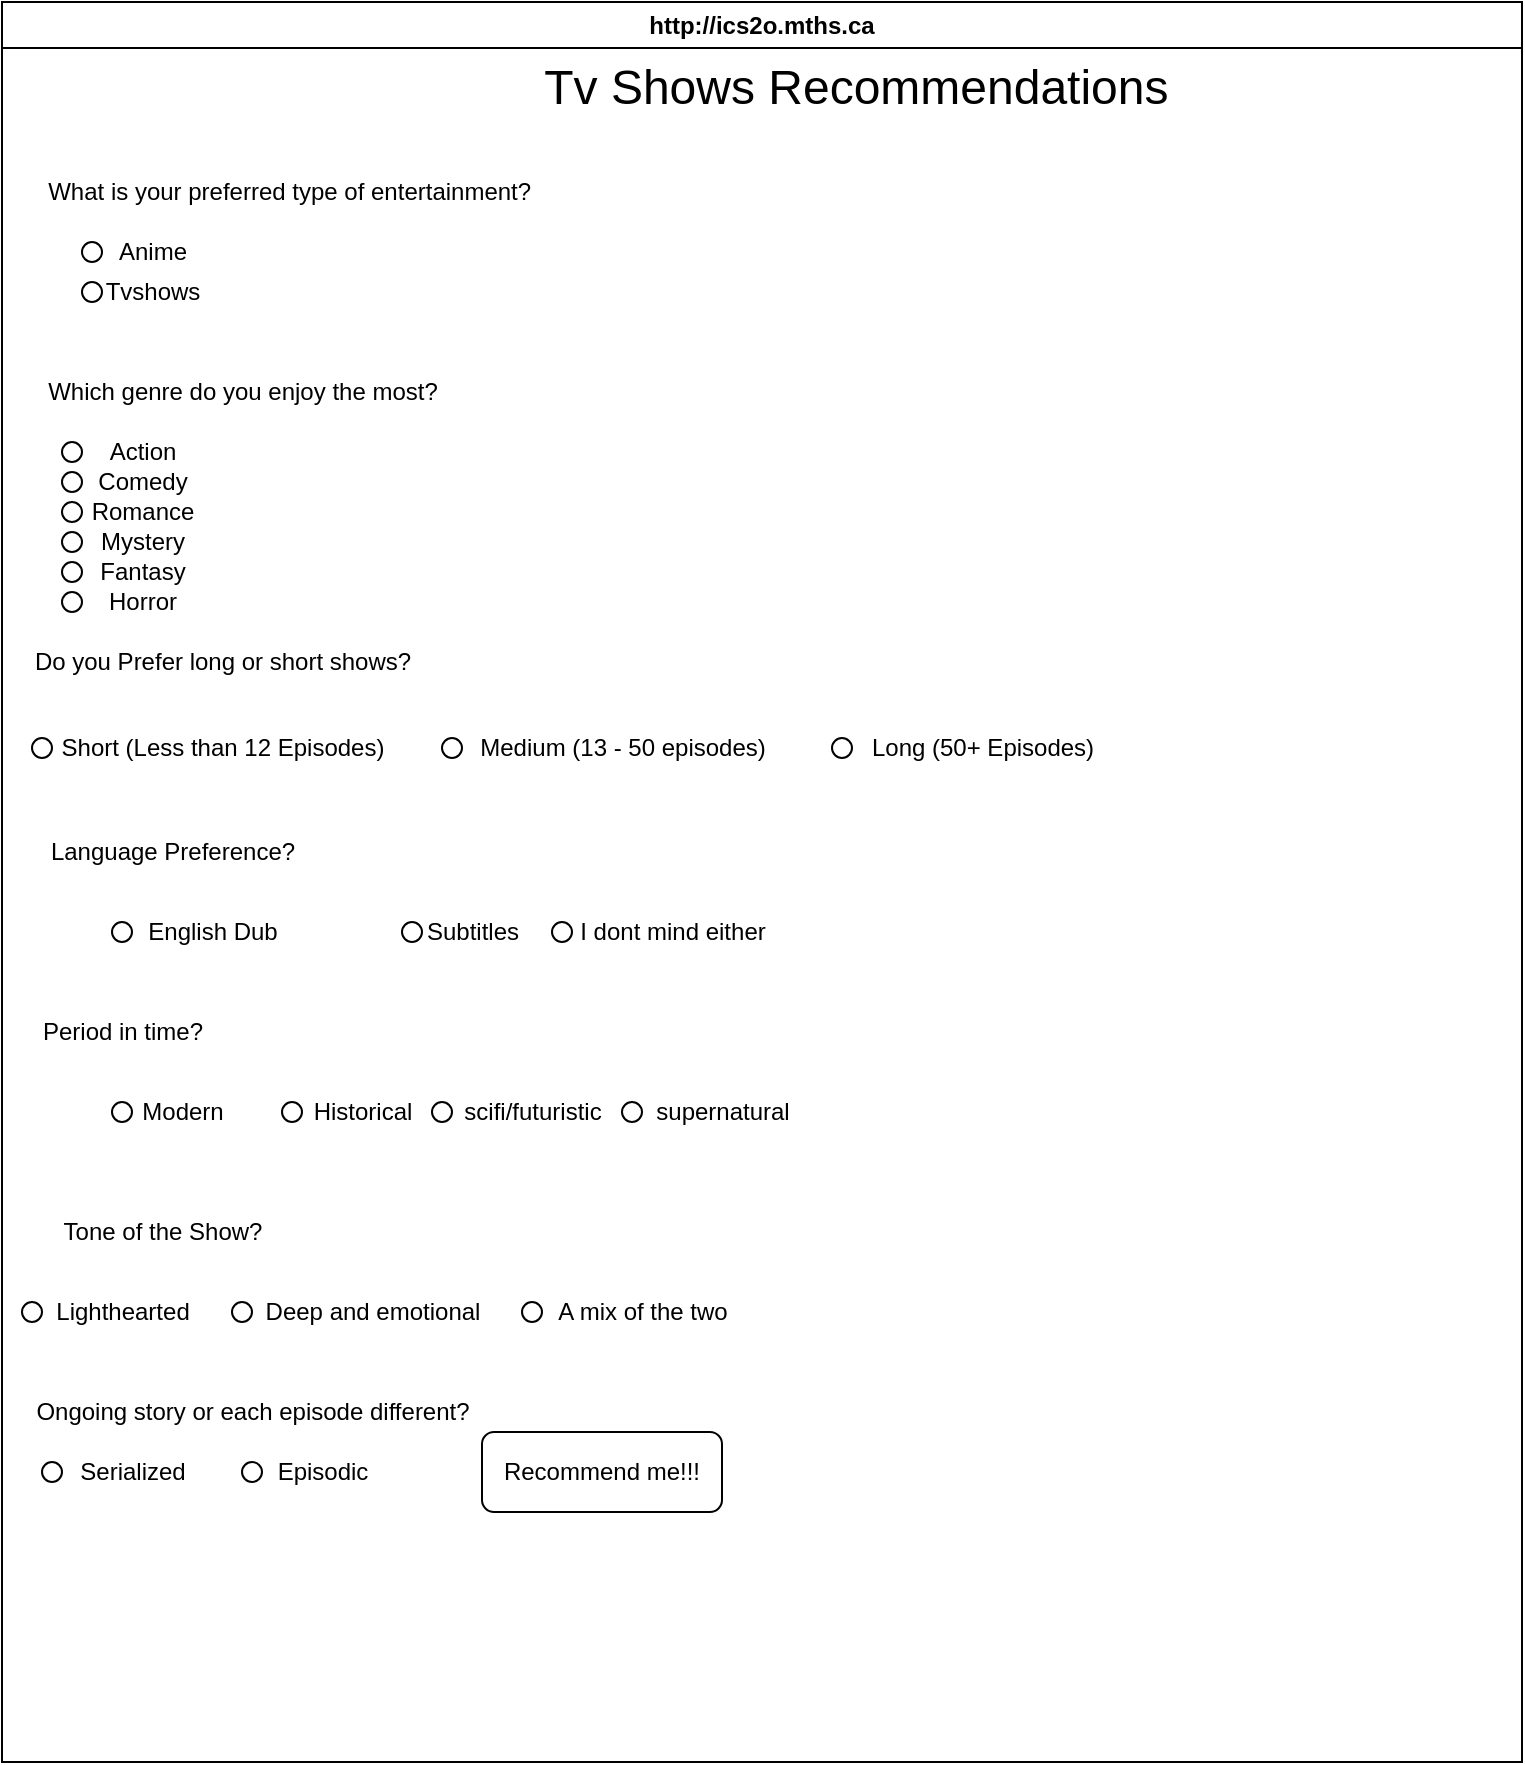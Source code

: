 <mxfile>
    <diagram id="HIP3nbAZw_EuaXWnEj3U" name="Page-1">
        <mxGraphModel dx="623" dy="520" grid="1" gridSize="10" guides="1" tooltips="1" connect="1" arrows="1" fold="1" page="1" pageScale="1" pageWidth="850" pageHeight="1100" math="0" shadow="0">
            <root>
                <mxCell id="0"/>
                <mxCell id="1" parent="0"/>
                <mxCell id="7" value="http://ics2o.mths.ca" style="swimlane;whiteSpace=wrap;html=1;" parent="1" vertex="1">
                    <mxGeometry x="60" y="40" width="760" height="880" as="geometry"/>
                </mxCell>
                <mxCell id="8" value="What is your preferred type of entertainment?&amp;nbsp;" style="text;html=1;align=center;verticalAlign=middle;resizable=0;points=[];autosize=1;strokeColor=none;fillColor=none;" vertex="1" parent="7">
                    <mxGeometry x="10" y="80" width="270" height="30" as="geometry"/>
                </mxCell>
                <mxCell id="10" value="Tvshows" style="text;html=1;align=center;verticalAlign=middle;resizable=0;points=[];autosize=1;strokeColor=none;fillColor=none;" vertex="1" parent="7">
                    <mxGeometry x="40" y="130" width="70" height="30" as="geometry"/>
                </mxCell>
                <mxCell id="9" value="Anime" style="text;html=1;align=center;verticalAlign=middle;resizable=0;points=[];autosize=1;strokeColor=none;fillColor=none;" vertex="1" parent="7">
                    <mxGeometry x="45" y="110" width="60" height="30" as="geometry"/>
                </mxCell>
                <mxCell id="12" value="Which genre do you enjoy the most?" style="text;html=1;align=center;verticalAlign=middle;resizable=0;points=[];autosize=1;strokeColor=none;fillColor=none;" vertex="1" parent="7">
                    <mxGeometry x="10" y="180" width="220" height="30" as="geometry"/>
                </mxCell>
                <mxCell id="13" value="Action" style="text;html=1;align=center;verticalAlign=middle;resizable=0;points=[];autosize=1;strokeColor=none;fillColor=none;" vertex="1" parent="7">
                    <mxGeometry x="40" y="210" width="60" height="30" as="geometry"/>
                </mxCell>
                <mxCell id="17" value="Comedy" style="text;html=1;align=center;verticalAlign=middle;resizable=0;points=[];autosize=1;strokeColor=none;fillColor=none;" vertex="1" parent="7">
                    <mxGeometry x="35" y="225" width="70" height="30" as="geometry"/>
                </mxCell>
                <mxCell id="16" value="Romance" style="text;html=1;align=center;verticalAlign=middle;resizable=0;points=[];autosize=1;strokeColor=none;fillColor=none;" vertex="1" parent="7">
                    <mxGeometry x="35" y="240" width="70" height="30" as="geometry"/>
                </mxCell>
                <mxCell id="15" value="Mystery" style="text;html=1;align=center;verticalAlign=middle;resizable=0;points=[];autosize=1;strokeColor=none;fillColor=none;" vertex="1" parent="7">
                    <mxGeometry x="35" y="255" width="70" height="30" as="geometry"/>
                </mxCell>
                <mxCell id="14" value="Fantasy" style="text;html=1;align=center;verticalAlign=middle;resizable=0;points=[];autosize=1;strokeColor=none;fillColor=none;" vertex="1" parent="7">
                    <mxGeometry x="35" y="270" width="70" height="30" as="geometry"/>
                </mxCell>
                <mxCell id="18" value="Horror" style="text;html=1;align=center;verticalAlign=middle;resizable=0;points=[];autosize=1;strokeColor=none;fillColor=none;" vertex="1" parent="7">
                    <mxGeometry x="40" y="285" width="60" height="30" as="geometry"/>
                </mxCell>
                <mxCell id="19" value="Do you Prefer long or short shows?" style="text;html=1;align=center;verticalAlign=middle;resizable=0;points=[];autosize=1;strokeColor=none;fillColor=none;" vertex="1" parent="7">
                    <mxGeometry x="5" y="315" width="210" height="30" as="geometry"/>
                </mxCell>
                <mxCell id="20" value="Short (Less than 12 Episodes)" style="text;html=1;align=center;verticalAlign=middle;resizable=0;points=[];autosize=1;strokeColor=none;fillColor=none;" vertex="1" parent="7">
                    <mxGeometry x="20" y="358" width="180" height="30" as="geometry"/>
                </mxCell>
                <mxCell id="22" value="Medium (13 - 50 episodes)" style="text;html=1;align=center;verticalAlign=middle;resizable=0;points=[];autosize=1;strokeColor=none;fillColor=none;" vertex="1" parent="7">
                    <mxGeometry x="225" y="358" width="170" height="30" as="geometry"/>
                </mxCell>
                <mxCell id="21" value="Long (50+ Episodes)" style="text;html=1;align=center;verticalAlign=middle;resizable=0;points=[];autosize=1;strokeColor=none;fillColor=none;" vertex="1" parent="7">
                    <mxGeometry x="425" y="358" width="130" height="30" as="geometry"/>
                </mxCell>
                <mxCell id="23" value="Language Preference?" style="text;html=1;align=center;verticalAlign=middle;resizable=0;points=[];autosize=1;strokeColor=none;fillColor=none;" vertex="1" parent="7">
                    <mxGeometry x="10" y="410" width="150" height="30" as="geometry"/>
                </mxCell>
                <mxCell id="24" value="English Dub" style="text;html=1;align=center;verticalAlign=middle;resizable=0;points=[];autosize=1;strokeColor=none;fillColor=none;" vertex="1" parent="7">
                    <mxGeometry x="60" y="450" width="90" height="30" as="geometry"/>
                </mxCell>
                <mxCell id="25" value="Subtitles" style="text;html=1;align=center;verticalAlign=middle;resizable=0;points=[];autosize=1;strokeColor=none;fillColor=none;" vertex="1" parent="7">
                    <mxGeometry x="200" y="450" width="70" height="30" as="geometry"/>
                </mxCell>
                <mxCell id="26" value="I dont mind either" style="text;html=1;align=center;verticalAlign=middle;resizable=0;points=[];autosize=1;strokeColor=none;fillColor=none;" vertex="1" parent="7">
                    <mxGeometry x="275" y="450" width="120" height="30" as="geometry"/>
                </mxCell>
                <mxCell id="27" value="Period in time?" style="text;html=1;align=center;verticalAlign=middle;resizable=0;points=[];autosize=1;strokeColor=none;fillColor=none;" vertex="1" parent="7">
                    <mxGeometry x="10" y="500" width="100" height="30" as="geometry"/>
                </mxCell>
                <mxCell id="28" value="Modern" style="text;html=1;align=center;verticalAlign=middle;resizable=0;points=[];autosize=1;strokeColor=none;fillColor=none;" vertex="1" parent="7">
                    <mxGeometry x="60" y="540" width="60" height="30" as="geometry"/>
                </mxCell>
                <mxCell id="29" value="Historical" style="text;html=1;align=center;verticalAlign=middle;resizable=0;points=[];autosize=1;strokeColor=none;fillColor=none;" vertex="1" parent="7">
                    <mxGeometry x="145" y="540" width="70" height="30" as="geometry"/>
                </mxCell>
                <mxCell id="30" value="scifi/futuristic" style="text;html=1;align=center;verticalAlign=middle;resizable=0;points=[];autosize=1;strokeColor=none;fillColor=none;" vertex="1" parent="7">
                    <mxGeometry x="220" y="540" width="90" height="30" as="geometry"/>
                </mxCell>
                <mxCell id="31" value="supernatural" style="text;html=1;align=center;verticalAlign=middle;resizable=0;points=[];autosize=1;strokeColor=none;fillColor=none;" vertex="1" parent="7">
                    <mxGeometry x="315" y="540" width="90" height="30" as="geometry"/>
                </mxCell>
                <mxCell id="33" value="Tone of the Show?" style="text;html=1;align=center;verticalAlign=middle;resizable=0;points=[];autosize=1;strokeColor=none;fillColor=none;" vertex="1" parent="7">
                    <mxGeometry x="20" y="600" width="120" height="30" as="geometry"/>
                </mxCell>
                <mxCell id="36" value="Lighthearted" style="text;html=1;align=center;verticalAlign=middle;resizable=0;points=[];autosize=1;strokeColor=none;fillColor=none;" vertex="1" parent="7">
                    <mxGeometry x="15" y="640" width="90" height="30" as="geometry"/>
                </mxCell>
                <mxCell id="37" value="Deep and emotional" style="text;html=1;align=center;verticalAlign=middle;resizable=0;points=[];autosize=1;strokeColor=none;fillColor=none;" vertex="1" parent="7">
                    <mxGeometry x="120" y="640" width="130" height="30" as="geometry"/>
                </mxCell>
                <mxCell id="38" value="A mix of the two" style="text;html=1;align=center;verticalAlign=middle;resizable=0;points=[];autosize=1;strokeColor=none;fillColor=none;" vertex="1" parent="7">
                    <mxGeometry x="265" y="640" width="110" height="30" as="geometry"/>
                </mxCell>
                <mxCell id="39" value="Ongoing story or each episode different?" style="text;html=1;align=center;verticalAlign=middle;resizable=0;points=[];autosize=1;strokeColor=none;fillColor=none;" vertex="1" parent="7">
                    <mxGeometry x="5" y="690" width="240" height="30" as="geometry"/>
                </mxCell>
                <mxCell id="40" value="Serialized" style="text;html=1;align=center;verticalAlign=middle;resizable=0;points=[];autosize=1;strokeColor=none;fillColor=none;" vertex="1" parent="7">
                    <mxGeometry x="25" y="720" width="80" height="30" as="geometry"/>
                </mxCell>
                <mxCell id="41" value="Episodic" style="text;html=1;align=center;verticalAlign=middle;resizable=0;points=[];autosize=1;strokeColor=none;fillColor=none;" vertex="1" parent="7">
                    <mxGeometry x="125" y="720" width="70" height="30" as="geometry"/>
                </mxCell>
                <mxCell id="42" value="Recommend me!!!" style="rounded=1;whiteSpace=wrap;html=1;" vertex="1" parent="7">
                    <mxGeometry x="240" y="715" width="120" height="40" as="geometry"/>
                </mxCell>
                <mxCell id="44" value="" style="ellipse;whiteSpace=wrap;html=1;" vertex="1" parent="7">
                    <mxGeometry x="40" y="120" width="10" height="10" as="geometry"/>
                </mxCell>
                <mxCell id="45" value="" style="ellipse;whiteSpace=wrap;html=1;" vertex="1" parent="7">
                    <mxGeometry x="40" y="140" width="10" height="10" as="geometry"/>
                </mxCell>
                <mxCell id="46" value="" style="ellipse;whiteSpace=wrap;html=1;" vertex="1" parent="7">
                    <mxGeometry x="30" y="220" width="10" height="10" as="geometry"/>
                </mxCell>
                <mxCell id="47" value="" style="ellipse;whiteSpace=wrap;html=1;" vertex="1" parent="7">
                    <mxGeometry x="30" y="235" width="10" height="10" as="geometry"/>
                </mxCell>
                <mxCell id="48" value="" style="ellipse;whiteSpace=wrap;html=1;" vertex="1" parent="7">
                    <mxGeometry x="30" y="250" width="10" height="10" as="geometry"/>
                </mxCell>
                <mxCell id="51" value="" style="ellipse;whiteSpace=wrap;html=1;" vertex="1" parent="7">
                    <mxGeometry x="30" y="265" width="10" height="10" as="geometry"/>
                </mxCell>
                <mxCell id="54" value="" style="ellipse;whiteSpace=wrap;html=1;" vertex="1" parent="7">
                    <mxGeometry x="30" y="280" width="10" height="10" as="geometry"/>
                </mxCell>
                <mxCell id="55" value="" style="ellipse;whiteSpace=wrap;html=1;" vertex="1" parent="7">
                    <mxGeometry x="30" y="295" width="10" height="10" as="geometry"/>
                </mxCell>
                <mxCell id="56" value="" style="ellipse;whiteSpace=wrap;html=1;" vertex="1" parent="7">
                    <mxGeometry x="15" y="368" width="10" height="10" as="geometry"/>
                </mxCell>
                <mxCell id="57" value="" style="ellipse;whiteSpace=wrap;html=1;" vertex="1" parent="7">
                    <mxGeometry x="220" y="368" width="10" height="10" as="geometry"/>
                </mxCell>
                <mxCell id="58" value="" style="ellipse;whiteSpace=wrap;html=1;" vertex="1" parent="7">
                    <mxGeometry x="415" y="368" width="10" height="10" as="geometry"/>
                </mxCell>
                <mxCell id="59" value="" style="ellipse;whiteSpace=wrap;html=1;" vertex="1" parent="7">
                    <mxGeometry x="55" y="460" width="10" height="10" as="geometry"/>
                </mxCell>
                <mxCell id="60" value="" style="ellipse;whiteSpace=wrap;html=1;" vertex="1" parent="7">
                    <mxGeometry x="200" y="460" width="10" height="10" as="geometry"/>
                </mxCell>
                <mxCell id="61" value="" style="ellipse;whiteSpace=wrap;html=1;" vertex="1" parent="7">
                    <mxGeometry x="275" y="460" width="10" height="10" as="geometry"/>
                </mxCell>
                <mxCell id="62" value="" style="ellipse;whiteSpace=wrap;html=1;" vertex="1" parent="7">
                    <mxGeometry x="55" y="550" width="10" height="10" as="geometry"/>
                </mxCell>
                <mxCell id="63" value="" style="ellipse;whiteSpace=wrap;html=1;" vertex="1" parent="7">
                    <mxGeometry x="140" y="550" width="10" height="10" as="geometry"/>
                </mxCell>
                <mxCell id="64" value="" style="ellipse;whiteSpace=wrap;html=1;" vertex="1" parent="7">
                    <mxGeometry x="215" y="550" width="10" height="10" as="geometry"/>
                </mxCell>
                <mxCell id="65" value="" style="ellipse;whiteSpace=wrap;html=1;" vertex="1" parent="7">
                    <mxGeometry x="310" y="550" width="10" height="10" as="geometry"/>
                </mxCell>
                <mxCell id="66" value="" style="ellipse;whiteSpace=wrap;html=1;" vertex="1" parent="7">
                    <mxGeometry x="10" y="650" width="10" height="10" as="geometry"/>
                </mxCell>
                <mxCell id="67" value="" style="ellipse;whiteSpace=wrap;html=1;" vertex="1" parent="7">
                    <mxGeometry x="115" y="650" width="10" height="10" as="geometry"/>
                </mxCell>
                <mxCell id="68" value="" style="ellipse;whiteSpace=wrap;html=1;" vertex="1" parent="7">
                    <mxGeometry x="260" y="650" width="10" height="10" as="geometry"/>
                </mxCell>
                <mxCell id="69" value="" style="ellipse;whiteSpace=wrap;html=1;" vertex="1" parent="7">
                    <mxGeometry x="20" y="730" width="10" height="10" as="geometry"/>
                </mxCell>
                <mxCell id="70" value="" style="ellipse;whiteSpace=wrap;html=1;" vertex="1" parent="7">
                    <mxGeometry x="120" y="730" width="10" height="10" as="geometry"/>
                </mxCell>
                <mxCell id="71" value="&lt;font style=&quot;font-size: 24px;&quot;&gt;Tv Shows Recommendations&amp;nbsp;&lt;/font&gt;" style="text;html=1;align=center;verticalAlign=middle;resizable=0;points=[];autosize=1;strokeColor=none;fillColor=none;" vertex="1" parent="7">
                    <mxGeometry x="260" y="23" width="340" height="40" as="geometry"/>
                </mxCell>
            </root>
        </mxGraphModel>
    </diagram>
</mxfile>